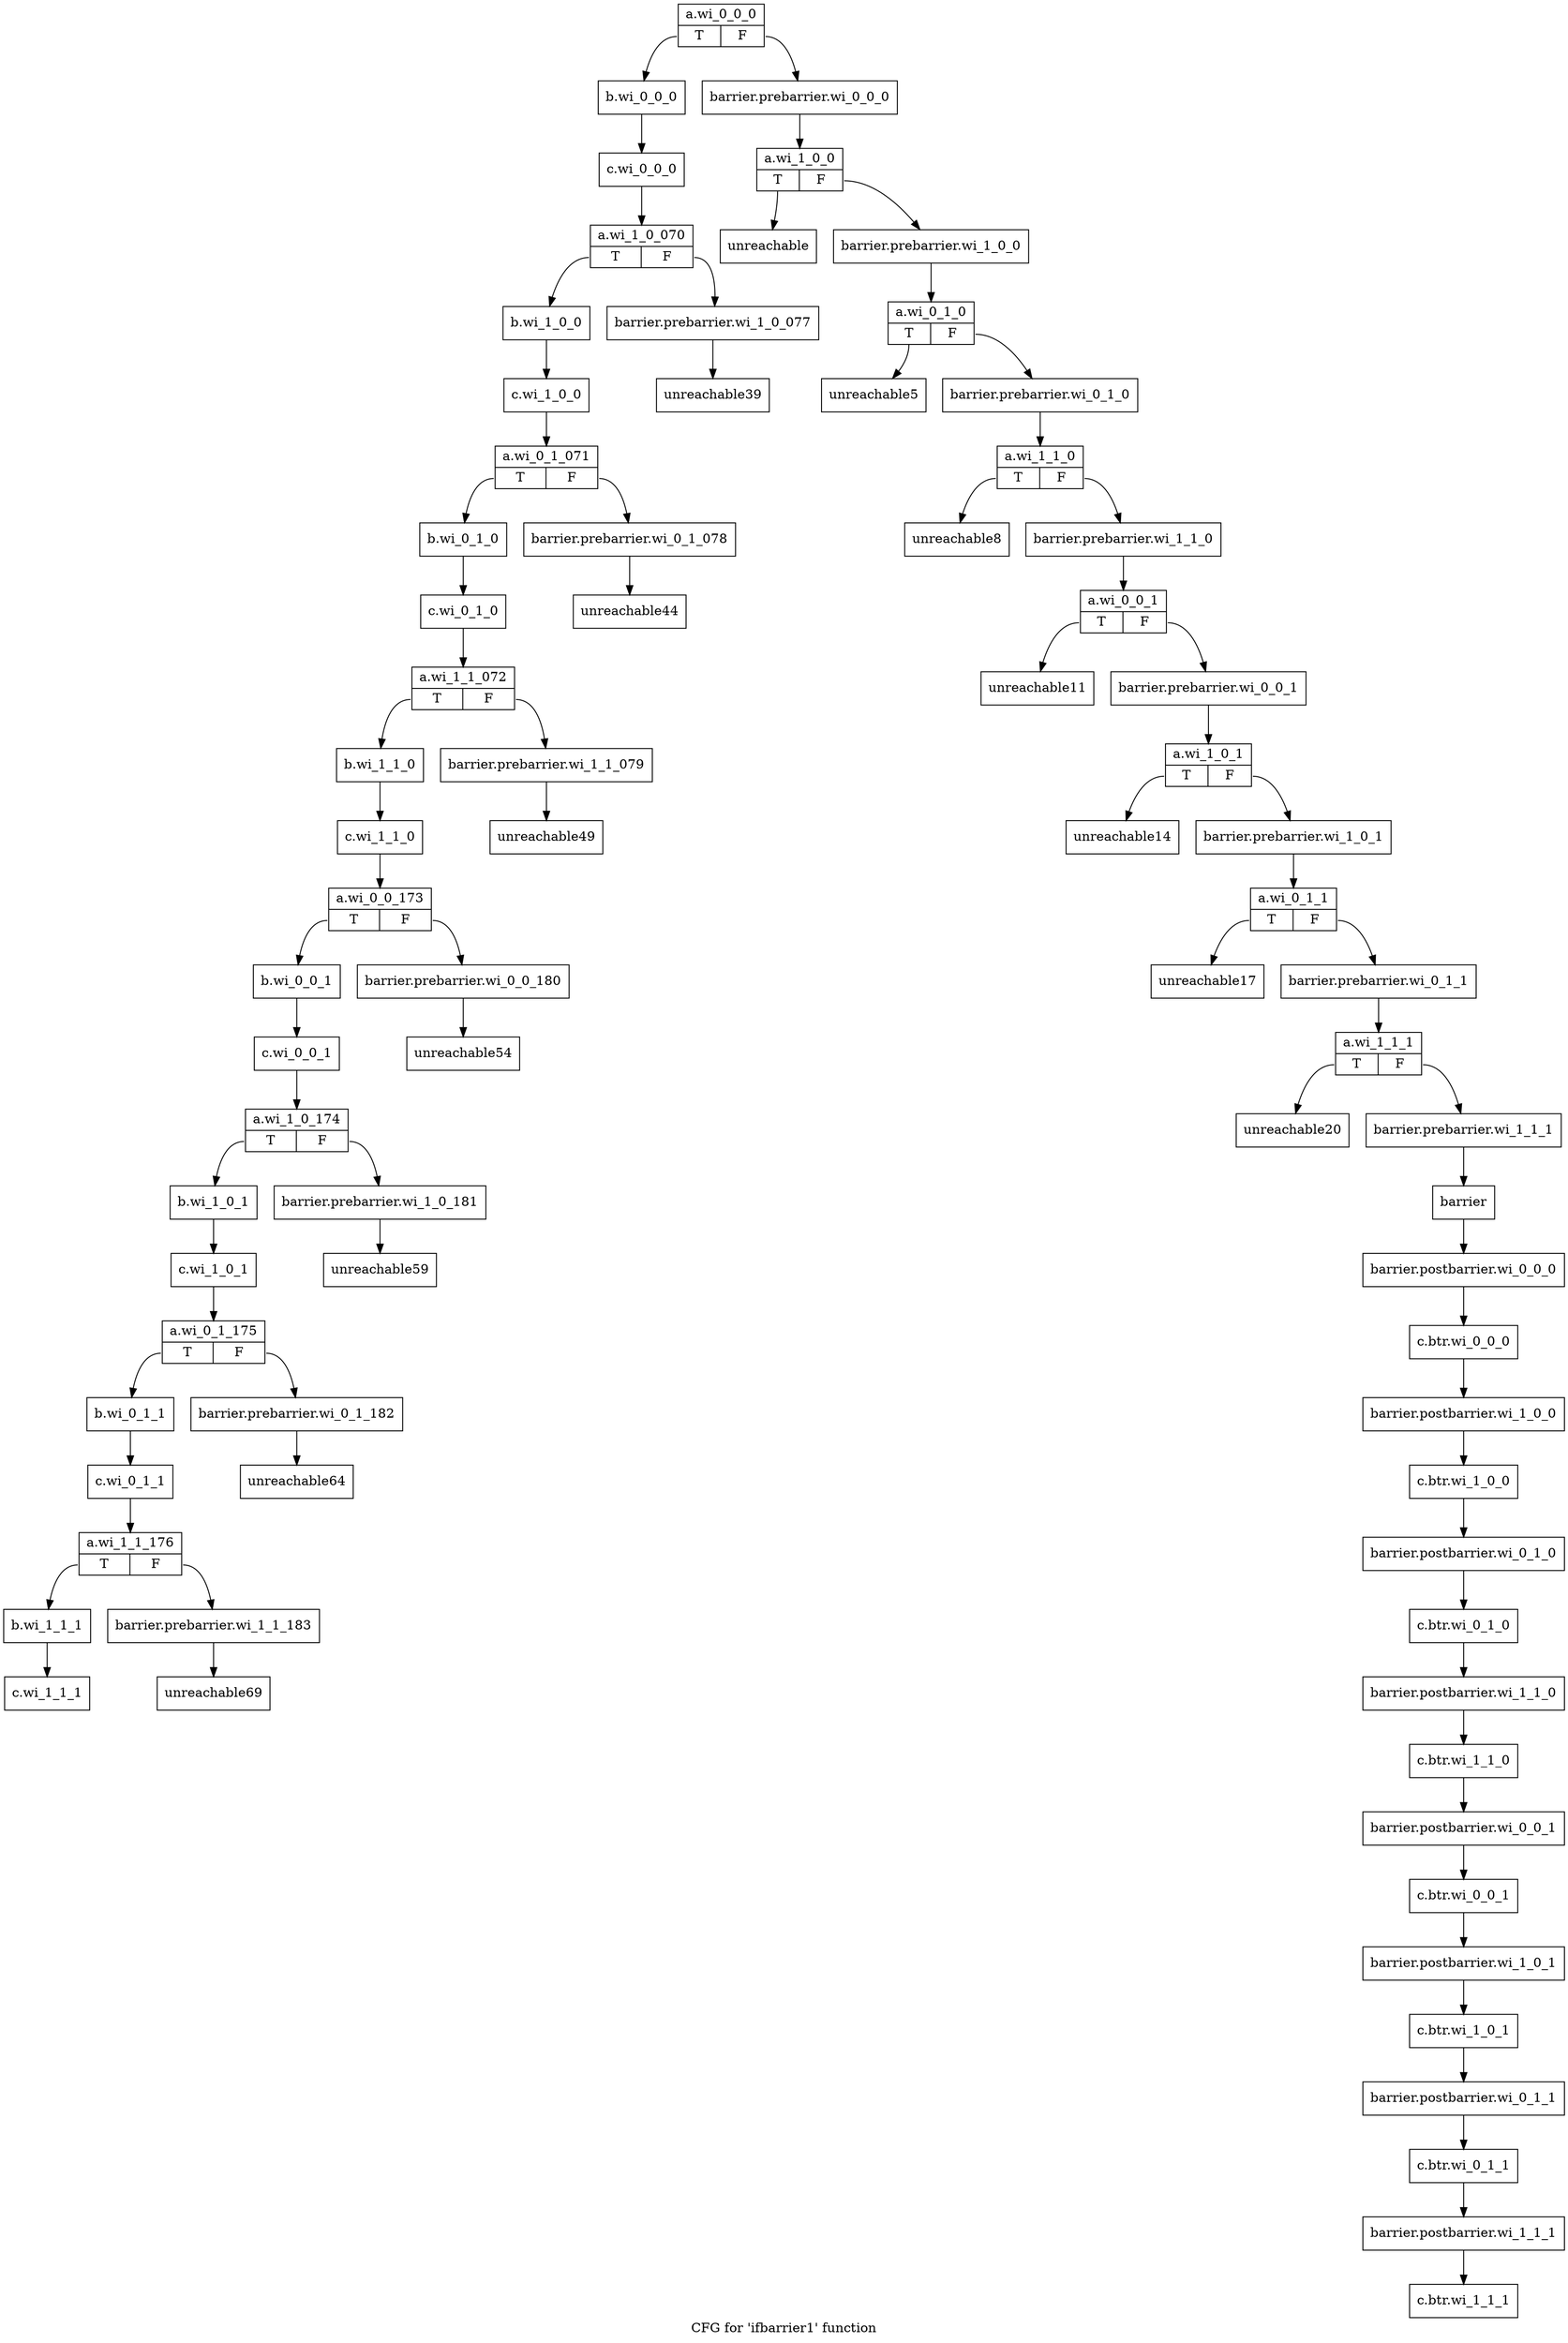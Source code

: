 digraph "CFG for 'ifbarrier1' function" {
	label="CFG for 'ifbarrier1' function";

	Node0x28c7e00 [shape=record,label="{a.wi_0_0_0|{<s0>T|<s1>F}}"];
	Node0x28c7e00:s0 -> Node0x28c8840;
	Node0x28c7e00:s1 -> Node0x28c8980;
	Node0x28c8840 [shape=record,label="{b.wi_0_0_0}"];
	Node0x28c8840 -> Node0x28c8b10;
	Node0x28c8980 [shape=record,label="{barrier.prebarrier.wi_0_0_0}"];
	Node0x28c8980 -> Node0x28c8c60;
	Node0x28c8d70 [shape=record,label="{barrier}"];
	Node0x28c8d70 -> Node0x28c8f10;
	Node0x28c8f10 [shape=record,label="{barrier.postbarrier.wi_0_0_0}"];
	Node0x28c8f10 -> Node0x28c9070;
	Node0x28c8b10 [shape=record,label="{c.wi_0_0_0}"];
	Node0x28c8b10 -> Node0x28c9180;
	Node0x28c9070 [shape=record,label="{c.btr.wi_0_0_0}"];
	Node0x28c9070 -> Node0x28c9290;
	Node0x28c8c60 [shape=record,label="{a.wi_1_0_0|{<s0>T|<s1>F}}"];
	Node0x28c8c60:s0 -> Node0x28c93b0;
	Node0x28c8c60:s1 -> Node0x28c94e0;
	Node0x28c94e0 [shape=record,label="{barrier.prebarrier.wi_1_0_0}"];
	Node0x28c94e0 -> Node0x28c9670;
	Node0x28c93b0 [shape=record,label="{unreachable}"];
	Node0x28c9670 [shape=record,label="{a.wi_0_1_0|{<s0>T|<s1>F}}"];
	Node0x28c9670:s0 -> Node0x28c98f0;
	Node0x28c9670:s1 -> Node0x28c9950;
	Node0x28c9950 [shape=record,label="{barrier.prebarrier.wi_0_1_0}"];
	Node0x28c9950 -> Node0x28c9a60;
	Node0x28c98f0 [shape=record,label="{unreachable5}"];
	Node0x28c9a60 [shape=record,label="{a.wi_1_1_0|{<s0>T|<s1>F}}"];
	Node0x28c9a60:s0 -> Node0x28c9c40;
	Node0x28c9a60:s1 -> Node0x28c9ca0;
	Node0x28c9ca0 [shape=record,label="{barrier.prebarrier.wi_1_1_0}"];
	Node0x28c9ca0 -> Node0x28c9db0;
	Node0x28c9c40 [shape=record,label="{unreachable8}"];
	Node0x28c9db0 [shape=record,label="{a.wi_0_0_1|{<s0>T|<s1>F}}"];
	Node0x28c9db0:s0 -> Node0x28c9f90;
	Node0x28c9db0:s1 -> Node0x28c9ff0;
	Node0x28c9ff0 [shape=record,label="{barrier.prebarrier.wi_0_0_1}"];
	Node0x28c9ff0 -> Node0x28ca100;
	Node0x28c9f90 [shape=record,label="{unreachable11}"];
	Node0x28ca100 [shape=record,label="{a.wi_1_0_1|{<s0>T|<s1>F}}"];
	Node0x28ca100:s0 -> Node0x28ca2e0;
	Node0x28ca100:s1 -> Node0x28ca340;
	Node0x28ca340 [shape=record,label="{barrier.prebarrier.wi_1_0_1}"];
	Node0x28ca340 -> Node0x28ca450;
	Node0x28ca2e0 [shape=record,label="{unreachable14}"];
	Node0x28ca450 [shape=record,label="{a.wi_0_1_1|{<s0>T|<s1>F}}"];
	Node0x28ca450:s0 -> Node0x28c97e0;
	Node0x28ca450:s1 -> Node0x28c9840;
	Node0x28c9840 [shape=record,label="{barrier.prebarrier.wi_0_1_1}"];
	Node0x28c9840 -> Node0x28ca9f0;
	Node0x28c97e0 [shape=record,label="{unreachable17}"];
	Node0x28ca9f0 [shape=record,label="{a.wi_1_1_1|{<s0>T|<s1>F}}"];
	Node0x28ca9f0:s0 -> Node0x28cabd0;
	Node0x28ca9f0:s1 -> Node0x28cac30;
	Node0x28cac30 [shape=record,label="{barrier.prebarrier.wi_1_1_1}"];
	Node0x28cac30 -> Node0x28c8d70;
	Node0x28cabd0 [shape=record,label="{unreachable20}"];
	Node0x28cae50 [shape=record,label="{c.btr.wi_1_0_0}"];
	Node0x28cae50 -> Node0x28caeb0;
	Node0x28c9290 [shape=record,label="{barrier.postbarrier.wi_1_0_0}"];
	Node0x28c9290 -> Node0x28cae50;
	Node0x28cb040 [shape=record,label="{c.btr.wi_0_1_0}"];
	Node0x28cb040 -> Node0x28cb0a0;
	Node0x28caeb0 [shape=record,label="{barrier.postbarrier.wi_0_1_0}"];
	Node0x28caeb0 -> Node0x28cb040;
	Node0x28cb270 [shape=record,label="{c.btr.wi_1_1_0}"];
	Node0x28cb270 -> Node0x28cb2d0;
	Node0x28cb0a0 [shape=record,label="{barrier.postbarrier.wi_1_1_0}"];
	Node0x28cb0a0 -> Node0x28cb270;
	Node0x28cb4a0 [shape=record,label="{c.btr.wi_0_0_1}"];
	Node0x28cb4a0 -> Node0x28cb500;
	Node0x28cb2d0 [shape=record,label="{barrier.postbarrier.wi_0_0_1}"];
	Node0x28cb2d0 -> Node0x28cb4a0;
	Node0x28cb6d0 [shape=record,label="{c.btr.wi_1_0_1}"];
	Node0x28cb6d0 -> Node0x28cb730;
	Node0x28cb500 [shape=record,label="{barrier.postbarrier.wi_1_0_1}"];
	Node0x28cb500 -> Node0x28cb6d0;
	Node0x28cb900 [shape=record,label="{c.btr.wi_0_1_1}"];
	Node0x28cb900 -> Node0x28cb960;
	Node0x28cb730 [shape=record,label="{barrier.postbarrier.wi_0_1_1}"];
	Node0x28cb730 -> Node0x28cb900;
	Node0x28cbb30 [shape=record,label="{c.btr.wi_1_1_1}"];
	Node0x28cb960 [shape=record,label="{barrier.postbarrier.wi_1_1_1}"];
	Node0x28cb960 -> Node0x28cbb30;
	Node0x28c9180 [shape=record,label="{a.wi_1_0_070|{<s0>T|<s1>F}}"];
	Node0x28c9180:s0 -> Node0x28cbca0;
	Node0x28c9180:s1 -> Node0x28cbd60;
	Node0x28cbca0 [shape=record,label="{b.wi_1_0_0}"];
	Node0x28cbca0 -> Node0x28cbe70;
	Node0x28cbd60 [shape=record,label="{barrier.prebarrier.wi_1_0_077}"];
	Node0x28cbd60 -> Node0x28cbf80;
	Node0x28cbe70 [shape=record,label="{c.wi_1_0_0}"];
	Node0x28cbe70 -> Node0x28cc090;
	Node0x28cbf80 [shape=record,label="{unreachable39}"];
	Node0x28cc090 [shape=record,label="{a.wi_0_1_071|{<s0>T|<s1>F}}"];
	Node0x28cc090:s0 -> Node0x28cc200;
	Node0x28cc090:s1 -> Node0x28ca4e0;
	Node0x28cc200 [shape=record,label="{b.wi_0_1_0}"];
	Node0x28cc200 -> Node0x28ca5f0;
	Node0x28ca4e0 [shape=record,label="{barrier.prebarrier.wi_0_1_078}"];
	Node0x28ca4e0 -> Node0x28ca730;
	Node0x28ca5f0 [shape=record,label="{c.wi_0_1_0}"];
	Node0x28ca5f0 -> Node0x28ca840;
	Node0x28ca730 [shape=record,label="{unreachable44}"];
	Node0x28ca840 [shape=record,label="{a.wi_1_1_072|{<s0>T|<s1>F}}"];
	Node0x28ca840:s0 -> Node0x28ccb60;
	Node0x28ca840:s1 -> Node0x28ccbc0;
	Node0x28ccbc0 [shape=record,label="{barrier.prebarrier.wi_1_1_079}"];
	Node0x28ccbc0 -> Node0x28cccd0;
	Node0x28ccdb0 [shape=record,label="{c.wi_1_1_0}"];
	Node0x28ccdb0 -> Node0x28cce40;
	Node0x28ccb60 [shape=record,label="{b.wi_1_1_0}"];
	Node0x28ccb60 -> Node0x28ccdb0;
	Node0x28cccd0 [shape=record,label="{unreachable49}"];
	Node0x28cce40 [shape=record,label="{a.wi_0_0_173|{<s0>T|<s1>F}}"];
	Node0x28cce40:s0 -> Node0x28cd030;
	Node0x28cce40:s1 -> Node0x28cd090;
	Node0x28cd090 [shape=record,label="{barrier.prebarrier.wi_0_0_180}"];
	Node0x28cd090 -> Node0x28cd1e0;
	Node0x28cd2f0 [shape=record,label="{c.wi_0_0_1}"];
	Node0x28cd2f0 -> Node0x28cd3b0;
	Node0x28cd030 [shape=record,label="{b.wi_0_0_1}"];
	Node0x28cd030 -> Node0x28cd2f0;
	Node0x28cd1e0 [shape=record,label="{unreachable54}"];
	Node0x28cd3b0 [shape=record,label="{a.wi_1_0_174|{<s0>T|<s1>F}}"];
	Node0x28cd3b0:s0 -> Node0x28cd5a0;
	Node0x28cd3b0:s1 -> Node0x28cd600;
	Node0x28cd600 [shape=record,label="{barrier.prebarrier.wi_1_0_181}"];
	Node0x28cd600 -> Node0x28cd750;
	Node0x28cd860 [shape=record,label="{c.wi_1_0_1}"];
	Node0x28cd860 -> Node0x28cd920;
	Node0x28cd5a0 [shape=record,label="{b.wi_1_0_1}"];
	Node0x28cd5a0 -> Node0x28cd860;
	Node0x28cd750 [shape=record,label="{unreachable59}"];
	Node0x28cd920 [shape=record,label="{a.wi_0_1_175|{<s0>T|<s1>F}}"];
	Node0x28cd920:s0 -> Node0x28cdb10;
	Node0x28cd920:s1 -> Node0x28cdb70;
	Node0x28cdb70 [shape=record,label="{barrier.prebarrier.wi_0_1_182}"];
	Node0x28cdb70 -> Node0x28cdcc0;
	Node0x28cddd0 [shape=record,label="{c.wi_0_1_1}"];
	Node0x28cddd0 -> Node0x28cde90;
	Node0x28cdb10 [shape=record,label="{b.wi_0_1_1}"];
	Node0x28cdb10 -> Node0x28cddd0;
	Node0x28cdcc0 [shape=record,label="{unreachable64}"];
	Node0x28cde90 [shape=record,label="{a.wi_1_1_176|{<s0>T|<s1>F}}"];
	Node0x28cde90:s0 -> Node0x28ce080;
	Node0x28cde90:s1 -> Node0x28ce0e0;
	Node0x28ce0e0 [shape=record,label="{barrier.prebarrier.wi_1_1_183}"];
	Node0x28ce0e0 -> Node0x28ce230;
	Node0x28ce340 [shape=record,label="{c.wi_1_1_1}"];
	Node0x28ce080 [shape=record,label="{b.wi_1_1_1}"];
	Node0x28ce080 -> Node0x28ce340;
	Node0x28ce230 [shape=record,label="{unreachable69}"];
}
